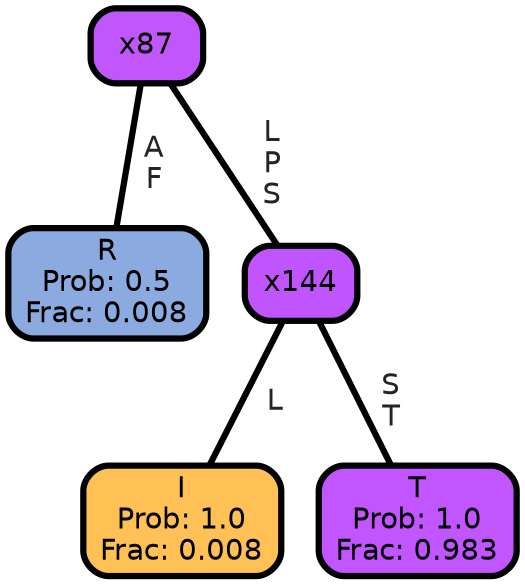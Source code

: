 graph Tree {
node [shape=box, style="filled, rounded",color="black",penwidth="3",fontcolor="black",                 fontname=helvetica] ;
graph [ranksep="0 equally", splines=straight,                 bgcolor=transparent, dpi=200] ;
edge [fontname=helvetica, fontweight=bold,fontcolor=grey14,color=black] ;
0 [label="R
Prob: 0.5
Frac: 0.008", fillcolor="#8baae0"] ;
1 [label="x87", fillcolor="#c156fd"] ;
2 [label="I
Prob: 1.0
Frac: 0.008", fillcolor="#ffc155"] ;
3 [label="x144", fillcolor="#c155fd"] ;
4 [label="T
Prob: 1.0
Frac: 0.983", fillcolor="#c155ff"] ;
1 -- 0 [label=" A\n F",penwidth=3] ;
1 -- 3 [label=" L\n P\n S",penwidth=3] ;
3 -- 2 [label=" L",penwidth=3] ;
3 -- 4 [label=" S\n T",penwidth=3] ;
{rank = same;}}